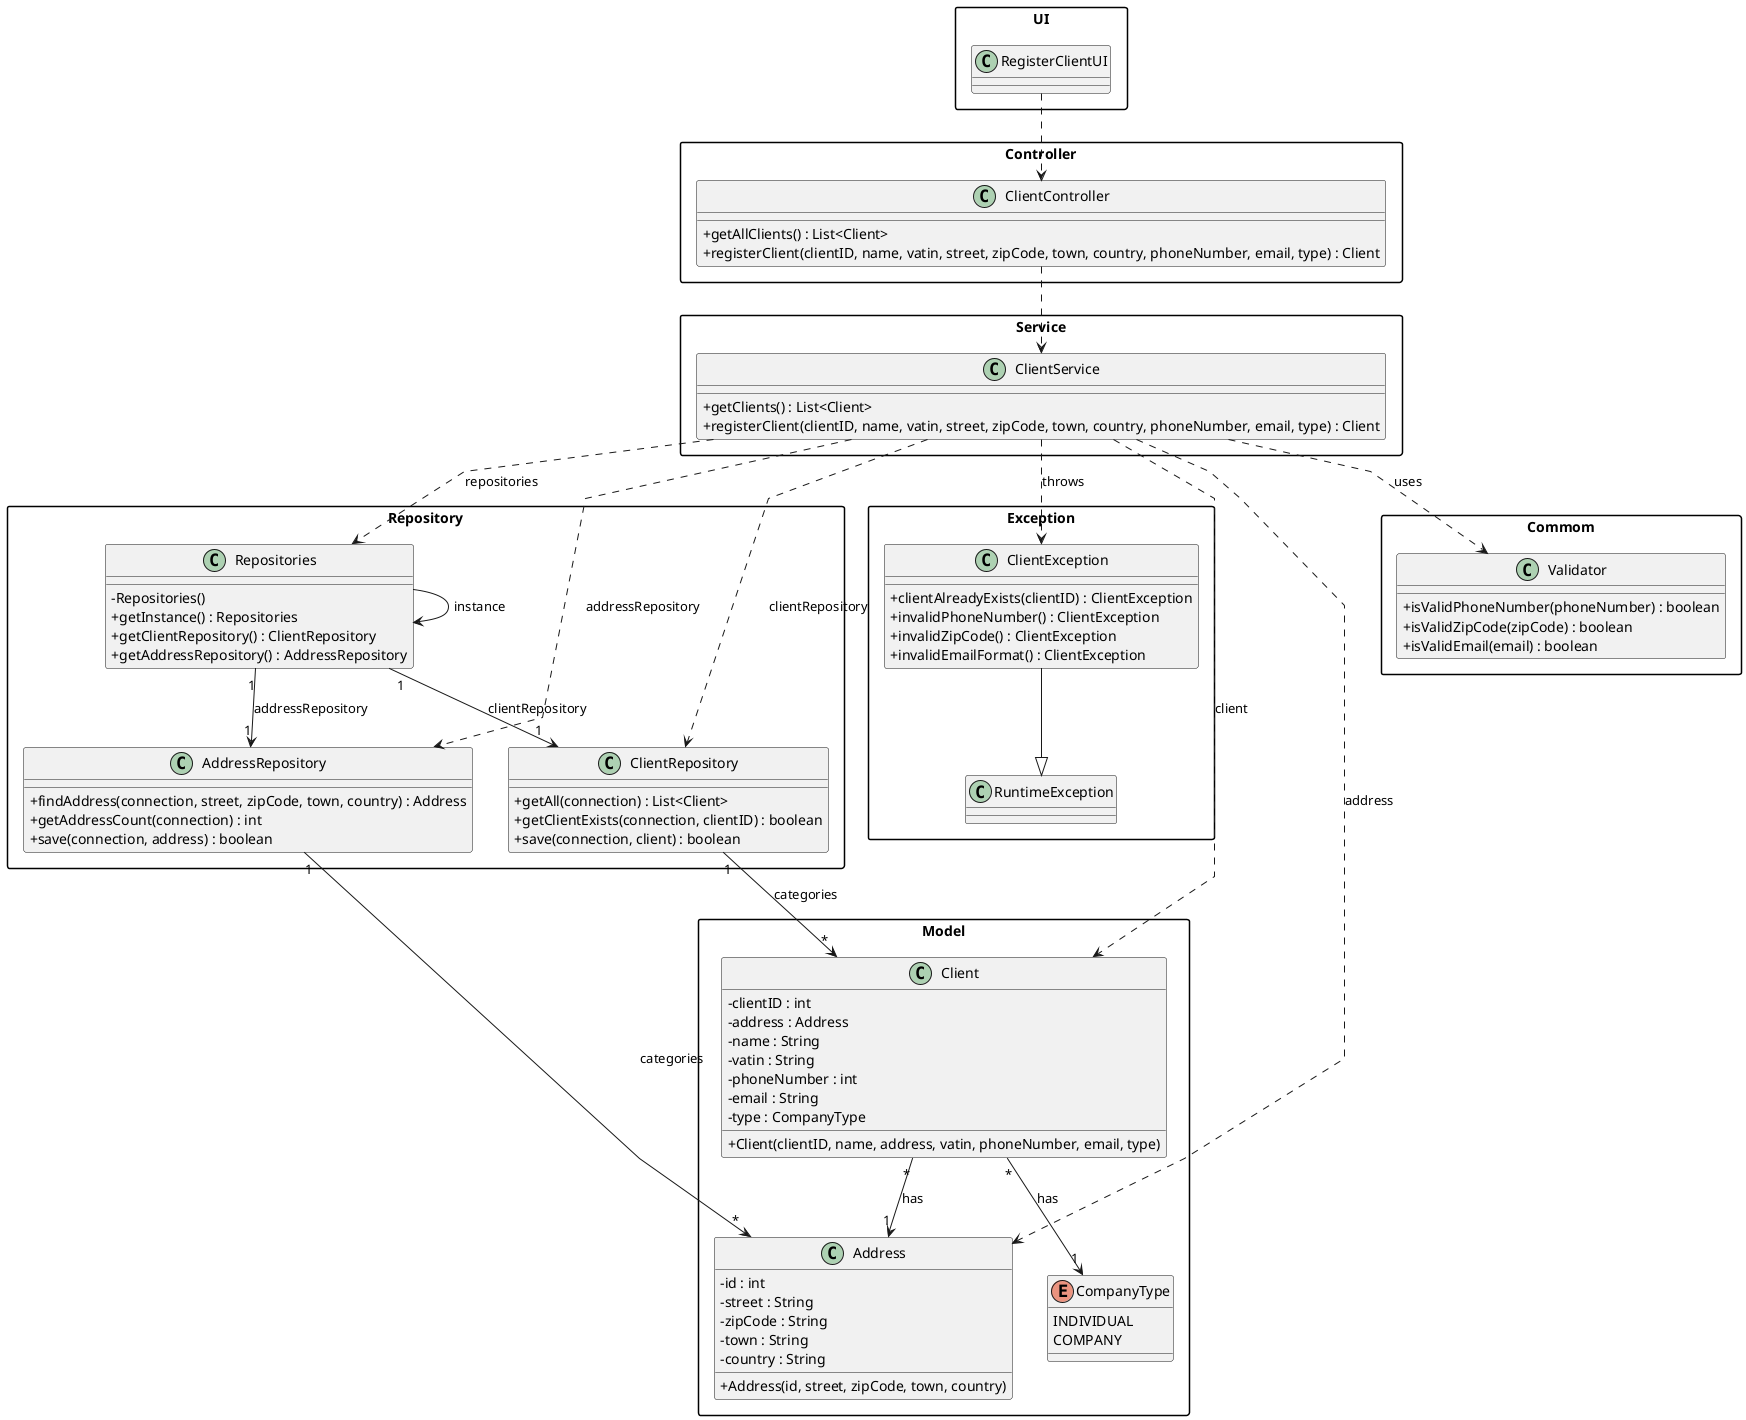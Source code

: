 @startuml
skinparam packageStyle rectangle
skinparam shadowing false
skinparam linetype polyline
skinparam classAttributeIconSize 0

package "UI" {
    class RegisterClientUI {
    }
}

package "Controller" {
    class ClientController {
        +getAllClients() : List<Client>
        +registerClient(clientID, name, vatin, street, zipCode, town, country, phoneNumber, email, type) : Client
    }
}

package "Service" {
    class ClientService {
        +getClients() : List<Client>
        +registerClient(clientID, name, vatin, street, zipCode, town, country, phoneNumber, email, type) : Client
    }
}

package "Repository" {
    class Repositories {
        -Repositories()
        +getInstance() : Repositories
        +getClientRepository() : ClientRepository
        +getAddressRepository() : AddressRepository
    }

    class ClientRepository {
        +getAll(connection) : List<Client>
        +getClientExists(connection, clientID) : boolean
        +save(connection, client) : boolean
    }

    class AddressRepository {
        +findAddress(connection, street, zipCode, town, country) : Address
        +getAddressCount(connection) : int
        +save(connection, address) : boolean
    }
}

package "Model" {
    class Client {
        -clientID : int
        -address : Address
        -name : String
        -vatin : String
        -phoneNumber : int
        -email : String
        -type : CompanyType
        +Client(clientID, name, address, vatin, phoneNumber, email, type)
    }

    class Address {
        -id : int
        -street : String
        -zipCode : String
        -town : String
        -country : String
        +Address(id, street, zipCode, town, country)
    }

    enum CompanyType {
        INDIVIDUAL
        COMPANY
    }
}

package "Exception" {
    class ClientException {
        +clientAlreadyExists(clientID) : ClientException
        +invalidPhoneNumber() : ClientException
        +invalidZipCode() : ClientException
        +invalidEmailFormat() : ClientException
    }

    class RuntimeException
}

package "Commom" {
    class Validator {
        +isValidPhoneNumber(phoneNumber) : boolean
        +isValidZipCode(zipCode) : boolean
        +isValidEmail(email) : boolean
    }
}


RegisterClientUI ..> ClientController
ClientController ..> ClientService
ClientService ..> Repositories : repositories
ClientService ..> ClientRepository : clientRepository
ClientService ..> AddressRepository : addressRepository
ClientService ..> Client : client
ClientService ..> Address : address
Repositories --> Repositories : instance
Repositories "1" --> "1" ClientRepository : clientRepository
Repositories "1" --> "1" AddressRepository : addressRepository
ClientRepository "1" --> "*" Client : categories
AddressRepository "1" --> "*" Address : categories
Client "*" --> "1" Address : has
Client "*" --> "1" CompanyType : has
ClientService ..> ClientException : throws
ClientException --|> RuntimeException
ClientService ..> Validator : uses

@enduml
